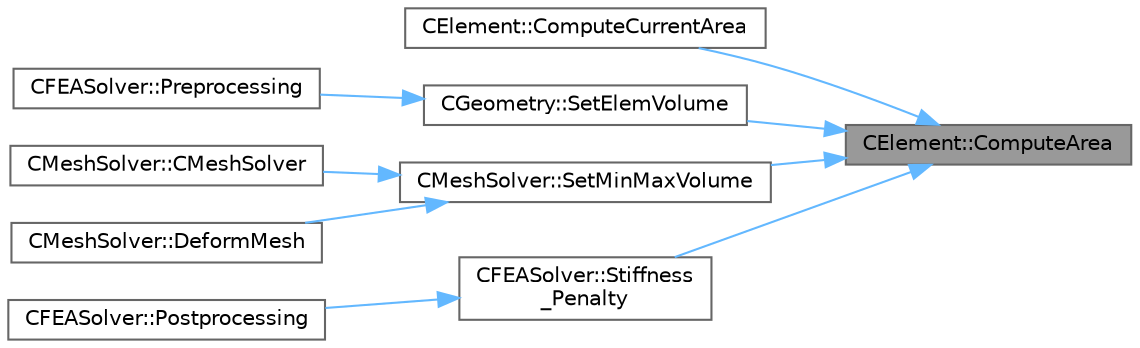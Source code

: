 digraph "CElement::ComputeArea"
{
 // LATEX_PDF_SIZE
  bgcolor="transparent";
  edge [fontname=Helvetica,fontsize=10,labelfontname=Helvetica,labelfontsize=10];
  node [fontname=Helvetica,fontsize=10,shape=box,height=0.2,width=0.4];
  rankdir="RL";
  Node1 [id="Node000001",label="CElement::ComputeArea",height=0.2,width=0.4,color="gray40", fillcolor="grey60", style="filled", fontcolor="black",tooltip="Compute the value of the area of the element."];
  Node1 -> Node2 [id="edge1_Node000001_Node000002",dir="back",color="steelblue1",style="solid",tooltip=" "];
  Node2 [id="Node000002",label="CElement::ComputeCurrentArea",height=0.2,width=0.4,color="grey40", fillcolor="white", style="filled",URL="$classCElement.html#a77020a35b79dff20392f7726c72d2147",tooltip="Compute the value of the area of the element in current coordinates (wrapper to ComputeArea(CURRENT))..."];
  Node1 -> Node3 [id="edge2_Node000001_Node000003",dir="back",color="steelblue1",style="solid",tooltip=" "];
  Node3 [id="Node000003",label="CGeometry::SetElemVolume",height=0.2,width=0.4,color="grey40", fillcolor="white", style="filled",URL="$classCGeometry.html#a8c44e8bde0b43a10d8455c1844177aae",tooltip="Compute and store the volume of the primal elements."];
  Node3 -> Node4 [id="edge3_Node000003_Node000004",dir="back",color="steelblue1",style="solid",tooltip=" "];
  Node4 [id="Node000004",label="CFEASolver::Preprocessing",height=0.2,width=0.4,color="grey40", fillcolor="white", style="filled",URL="$classCFEASolver.html#a353159e003821dae0668dcfe7281bd68",tooltip="Set residuals to zero."];
  Node1 -> Node5 [id="edge4_Node000001_Node000005",dir="back",color="steelblue1",style="solid",tooltip=" "];
  Node5 [id="Node000005",label="CMeshSolver::SetMinMaxVolume",height=0.2,width=0.4,color="grey40", fillcolor="white", style="filled",URL="$classCMeshSolver.html#adf042699d3abf46135568ef991b7dd44",tooltip="Compute the min and max volume of the elements in the domain."];
  Node5 -> Node6 [id="edge5_Node000005_Node000006",dir="back",color="steelblue1",style="solid",tooltip=" "];
  Node6 [id="Node000006",label="CMeshSolver::CMeshSolver",height=0.2,width=0.4,color="grey40", fillcolor="white", style="filled",URL="$classCMeshSolver.html#a728930536c48c01f17b91808115fdb91",tooltip="Constructor of the class."];
  Node5 -> Node7 [id="edge6_Node000005_Node000007",dir="back",color="steelblue1",style="solid",tooltip=" "];
  Node7 [id="Node000007",label="CMeshSolver::DeformMesh",height=0.2,width=0.4,color="grey40", fillcolor="white", style="filled",URL="$classCMeshSolver.html#a573e4ddd63b680f5705f402ec317820b",tooltip="Grid deformation using the linear elasticity equations."];
  Node1 -> Node8 [id="edge7_Node000001_Node000008",dir="back",color="steelblue1",style="solid",tooltip=" "];
  Node8 [id="Node000008",label="CFEASolver::Stiffness\l_Penalty",height=0.2,width=0.4,color="grey40", fillcolor="white", style="filled",URL="$classCFEASolver.html#a189b5d1e3d6a83b6f0124eb16acc1a95",tooltip="Compute the penalty due to the stiffness increase."];
  Node8 -> Node9 [id="edge8_Node000008_Node000009",dir="back",color="steelblue1",style="solid",tooltip=" "];
  Node9 [id="Node000009",label="CFEASolver::Postprocessing",height=0.2,width=0.4,color="grey40", fillcolor="white", style="filled",URL="$classCFEASolver.html#ab4fa9086b598c5778c9c0403a5626d1b",tooltip="Postprocessing."];
}
